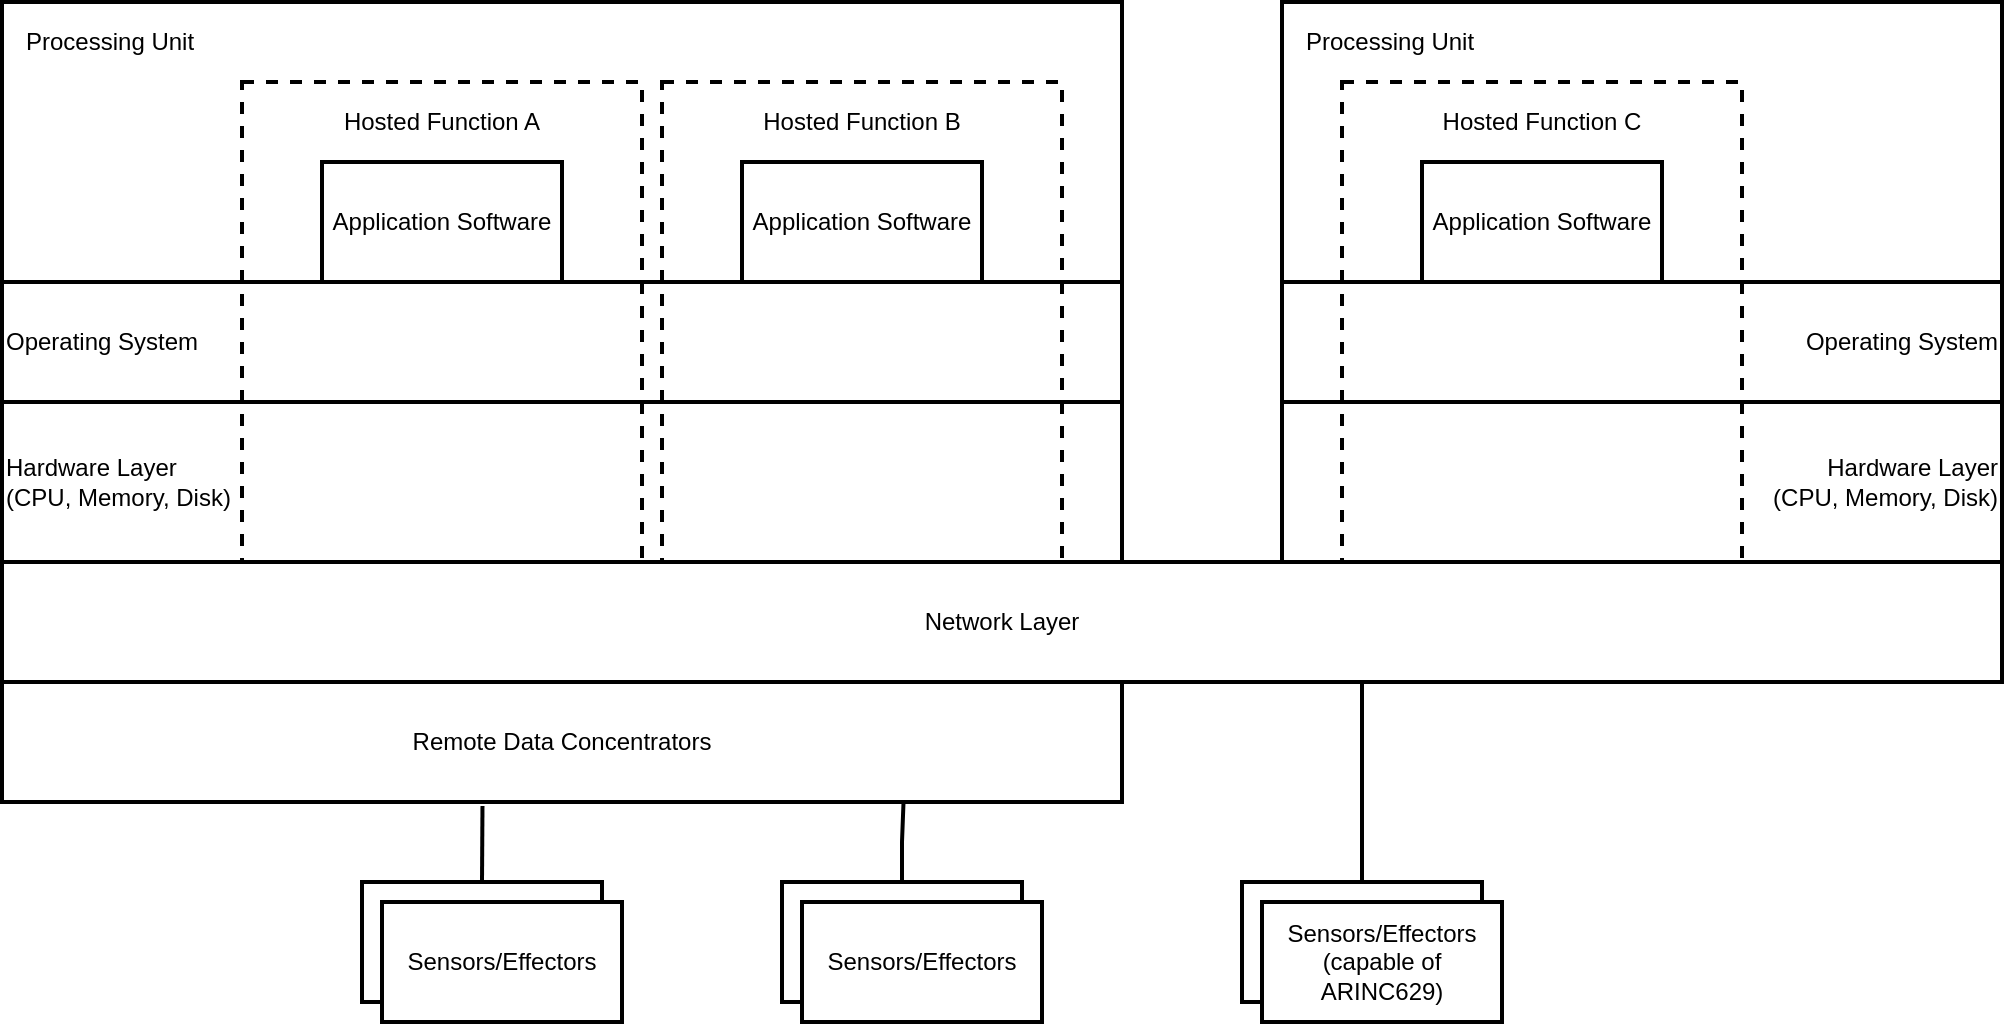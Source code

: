 <mxfile version="14.7.3" type="device"><diagram id="67XJMxStluXrrnf9AlHS" name="Page-1"><mxGraphModel dx="2249" dy="1921" grid="1" gridSize="10" guides="1" tooltips="1" connect="1" arrows="1" fold="1" page="1" pageScale="1" pageWidth="827" pageHeight="1169" math="0" shadow="0"><root><mxCell id="0"/><mxCell id="1" parent="0"/><mxCell id="5jvog77vQwnoV7zPqi7I-1" value="" style="rounded=0;whiteSpace=wrap;html=1;strokeWidth=2;" parent="1" vertex="1"><mxGeometry x="-80" width="560" height="280" as="geometry"/></mxCell><mxCell id="5jvog77vQwnoV7zPqi7I-3" value="" style="rounded=0;whiteSpace=wrap;html=1;strokeWidth=2;" parent="1" vertex="1"><mxGeometry x="560" width="360" height="280" as="geometry"/></mxCell><mxCell id="mMmHiRTmrOf3SA67uyGV-28" value="Application Software" style="rounded=0;whiteSpace=wrap;html=1;fillColor=none;" parent="1" vertex="1"><mxGeometry x="630" y="80" width="120" height="60" as="geometry"/></mxCell><mxCell id="mMmHiRTmrOf3SA67uyGV-20" value="Hardware Layer&lt;br&gt;(CPU, Memory, Disk)" style="rounded=0;whiteSpace=wrap;html=1;strokeWidth=2;align=left;" parent="1" vertex="1"><mxGeometry x="-80" y="200" width="560" height="80" as="geometry"/></mxCell><mxCell id="mMmHiRTmrOf3SA67uyGV-18" value="Operating System" style="rounded=0;whiteSpace=wrap;html=1;strokeWidth=2;align=left;" parent="1" vertex="1"><mxGeometry x="-80" y="140" width="560" height="60" as="geometry"/></mxCell><mxCell id="mMmHiRTmrOf3SA67uyGV-6" value="" style="rounded=0;whiteSpace=wrap;html=1;strokeWidth=2;fillColor=none;dashed=1;" parent="1" vertex="1"><mxGeometry x="40" y="40" width="200" height="240" as="geometry"/></mxCell><mxCell id="mMmHiRTmrOf3SA67uyGV-15" value="" style="rounded=0;whiteSpace=wrap;html=1;strokeWidth=2;fillColor=none;dashed=1;" parent="1" vertex="1"><mxGeometry x="250" y="40" width="200" height="240" as="geometry"/></mxCell><mxCell id="mMmHiRTmrOf3SA67uyGV-1" value="" style="rounded=0;whiteSpace=wrap;html=1;fillColor=none;strokeWidth=2;" parent="1" vertex="1"><mxGeometry x="80" y="80" width="120" height="60" as="geometry"/></mxCell><mxCell id="mMmHiRTmrOf3SA67uyGV-2" value="Application Software" style="rounded=0;whiteSpace=wrap;html=1;fillColor=none;" parent="1" vertex="1"><mxGeometry x="80" y="80" width="120" height="60" as="geometry"/></mxCell><mxCell id="mMmHiRTmrOf3SA67uyGV-13" value="Hosted Function A" style="text;html=1;strokeColor=none;fillColor=none;align=center;verticalAlign=middle;whiteSpace=wrap;rounded=0;" parent="1" vertex="1"><mxGeometry x="80" y="50" width="120" height="20" as="geometry"/></mxCell><mxCell id="mMmHiRTmrOf3SA67uyGV-16" value="" style="rounded=0;whiteSpace=wrap;html=1;fillColor=none;strokeWidth=2;" parent="1" vertex="1"><mxGeometry x="290" y="80" width="120" height="60" as="geometry"/></mxCell><mxCell id="mMmHiRTmrOf3SA67uyGV-17" value="Application Software" style="rounded=0;whiteSpace=wrap;html=1;fillColor=none;" parent="1" vertex="1"><mxGeometry x="290" y="80" width="120" height="60" as="geometry"/></mxCell><mxCell id="mMmHiRTmrOf3SA67uyGV-24" value="Hosted Function B" style="text;html=1;strokeColor=none;fillColor=none;align=center;verticalAlign=middle;whiteSpace=wrap;rounded=0;" parent="1" vertex="1"><mxGeometry x="290" y="50" width="120" height="20" as="geometry"/></mxCell><mxCell id="mMmHiRTmrOf3SA67uyGV-27" value="" style="rounded=0;whiteSpace=wrap;html=1;fillColor=none;strokeWidth=2;" parent="1" vertex="1"><mxGeometry x="630" y="80" width="120" height="60" as="geometry"/></mxCell><mxCell id="mMmHiRTmrOf3SA67uyGV-29" value="Operating System" style="rounded=0;whiteSpace=wrap;html=1;align=right;strokeWidth=2;" parent="1" vertex="1"><mxGeometry x="560" y="140" width="360" height="60" as="geometry"/></mxCell><mxCell id="mMmHiRTmrOf3SA67uyGV-31" value="Hardware Layer&lt;br&gt;(CPU, Memory, Disk)" style="rounded=0;whiteSpace=wrap;html=1;align=right;strokeWidth=2;" parent="1" vertex="1"><mxGeometry x="560" y="200" width="360" height="80" as="geometry"/></mxCell><mxCell id="mMmHiRTmrOf3SA67uyGV-35" value="Hosted Function C" style="text;html=1;strokeColor=none;fillColor=none;align=center;verticalAlign=middle;whiteSpace=wrap;rounded=0;" parent="1" vertex="1"><mxGeometry x="630" y="50" width="120" height="20" as="geometry"/></mxCell><mxCell id="5jvog77vQwnoV7zPqi7I-7" value="&lt;span&gt;Processing Unit&lt;/span&gt;" style="text;html=1;strokeColor=none;fillColor=none;align=left;verticalAlign=middle;whiteSpace=wrap;rounded=0;fontStyle=0" parent="1" vertex="1"><mxGeometry x="-70" y="10" width="160" height="20" as="geometry"/></mxCell><mxCell id="5jvog77vQwnoV7zPqi7I-8" value="Processing Unit" style="text;html=1;strokeColor=none;fillColor=none;align=left;verticalAlign=middle;whiteSpace=wrap;rounded=0;" parent="1" vertex="1"><mxGeometry x="570" y="10" width="160" height="20" as="geometry"/></mxCell><mxCell id="5jvog77vQwnoV7zPqi7I-9" value="Network Layer" style="rounded=0;whiteSpace=wrap;html=1;strokeWidth=2;align=center;" parent="1" vertex="1"><mxGeometry x="-80" y="280" width="1000" height="60" as="geometry"/></mxCell><mxCell id="5jvog77vQwnoV7zPqi7I-10" value="Remote Data Concentrators" style="rounded=0;whiteSpace=wrap;html=1;strokeWidth=2;align=center;" parent="1" vertex="1"><mxGeometry x="-80" y="340" width="560" height="60" as="geometry"/></mxCell><mxCell id="5jvog77vQwnoV7zPqi7I-18" style="edgeStyle=orthogonalEdgeStyle;rounded=0;orthogonalLoop=1;jettySize=auto;html=1;exitX=0.5;exitY=0;exitDx=0;exitDy=0;entryX=0.429;entryY=1.033;entryDx=0;entryDy=0;entryPerimeter=0;endArrow=none;endFill=0;strokeWidth=2;" parent="1" source="5jvog77vQwnoV7zPqi7I-12" target="5jvog77vQwnoV7zPqi7I-10" edge="1"><mxGeometry relative="1" as="geometry"/></mxCell><mxCell id="5jvog77vQwnoV7zPqi7I-12" value="" style="rounded=0;whiteSpace=wrap;html=1;strokeWidth=2;align=left;" parent="1" vertex="1"><mxGeometry x="100" y="440" width="120" height="60" as="geometry"/></mxCell><mxCell id="5jvog77vQwnoV7zPqi7I-13" value="Sensors/Effectors" style="rounded=0;whiteSpace=wrap;html=1;strokeWidth=2;align=center;" parent="1" vertex="1"><mxGeometry x="110" y="450" width="120" height="60" as="geometry"/></mxCell><mxCell id="5jvog77vQwnoV7zPqi7I-19" style="edgeStyle=orthogonalEdgeStyle;rounded=0;orthogonalLoop=1;jettySize=auto;html=1;exitX=0.5;exitY=0;exitDx=0;exitDy=0;entryX=0.805;entryY=0.983;entryDx=0;entryDy=0;entryPerimeter=0;endArrow=none;endFill=0;strokeWidth=2;" parent="1" source="5jvog77vQwnoV7zPqi7I-14" target="5jvog77vQwnoV7zPqi7I-10" edge="1"><mxGeometry relative="1" as="geometry"/></mxCell><mxCell id="5jvog77vQwnoV7zPqi7I-14" value="" style="rounded=0;whiteSpace=wrap;html=1;strokeWidth=2;fillColor=#ffffff;align=left;" parent="1" vertex="1"><mxGeometry x="310" y="440" width="120" height="60" as="geometry"/></mxCell><mxCell id="5jvog77vQwnoV7zPqi7I-15" value="&lt;span&gt;Sensors/Effectors&lt;/span&gt;" style="rounded=0;whiteSpace=wrap;html=1;strokeWidth=2;fillColor=#ffffff;align=center;" parent="1" vertex="1"><mxGeometry x="320" y="450" width="120" height="60" as="geometry"/></mxCell><mxCell id="5jvog77vQwnoV7zPqi7I-20" style="edgeStyle=orthogonalEdgeStyle;rounded=0;orthogonalLoop=1;jettySize=auto;html=1;exitX=0.5;exitY=0;exitDx=0;exitDy=0;entryX=0.68;entryY=1;entryDx=0;entryDy=0;entryPerimeter=0;endArrow=none;endFill=0;strokeWidth=2;" parent="1" source="5jvog77vQwnoV7zPqi7I-16" target="5jvog77vQwnoV7zPqi7I-9" edge="1"><mxGeometry relative="1" as="geometry"><mxPoint x="601.04" y="401.02" as="targetPoint"/></mxGeometry></mxCell><mxCell id="5jvog77vQwnoV7zPqi7I-16" value="" style="rounded=0;whiteSpace=wrap;html=1;strokeWidth=2;fillColor=#ffffff;align=left;" parent="1" vertex="1"><mxGeometry x="540" y="440" width="120" height="60" as="geometry"/></mxCell><mxCell id="5jvog77vQwnoV7zPqi7I-17" value="&lt;span&gt;Sensors/Effectors&lt;br&gt;(capable of ARINC629)&lt;br&gt;&lt;/span&gt;" style="rounded=0;whiteSpace=wrap;html=1;strokeWidth=2;fillColor=#ffffff;align=center;" parent="1" vertex="1"><mxGeometry x="550" y="450" width="120" height="60" as="geometry"/></mxCell><mxCell id="mMmHiRTmrOf3SA67uyGV-26" value="" style="rounded=0;whiteSpace=wrap;html=1;strokeWidth=2;fillColor=none;dashed=1;" parent="1" vertex="1"><mxGeometry x="590" y="40" width="200" height="240" as="geometry"/></mxCell></root></mxGraphModel></diagram></mxfile>